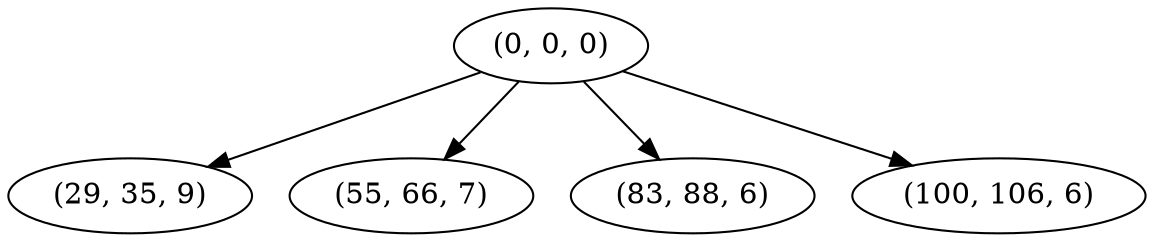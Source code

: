 digraph tree {
    "(0, 0, 0)";
    "(29, 35, 9)";
    "(55, 66, 7)";
    "(83, 88, 6)";
    "(100, 106, 6)";
    "(0, 0, 0)" -> "(29, 35, 9)";
    "(0, 0, 0)" -> "(55, 66, 7)";
    "(0, 0, 0)" -> "(83, 88, 6)";
    "(0, 0, 0)" -> "(100, 106, 6)";
}
